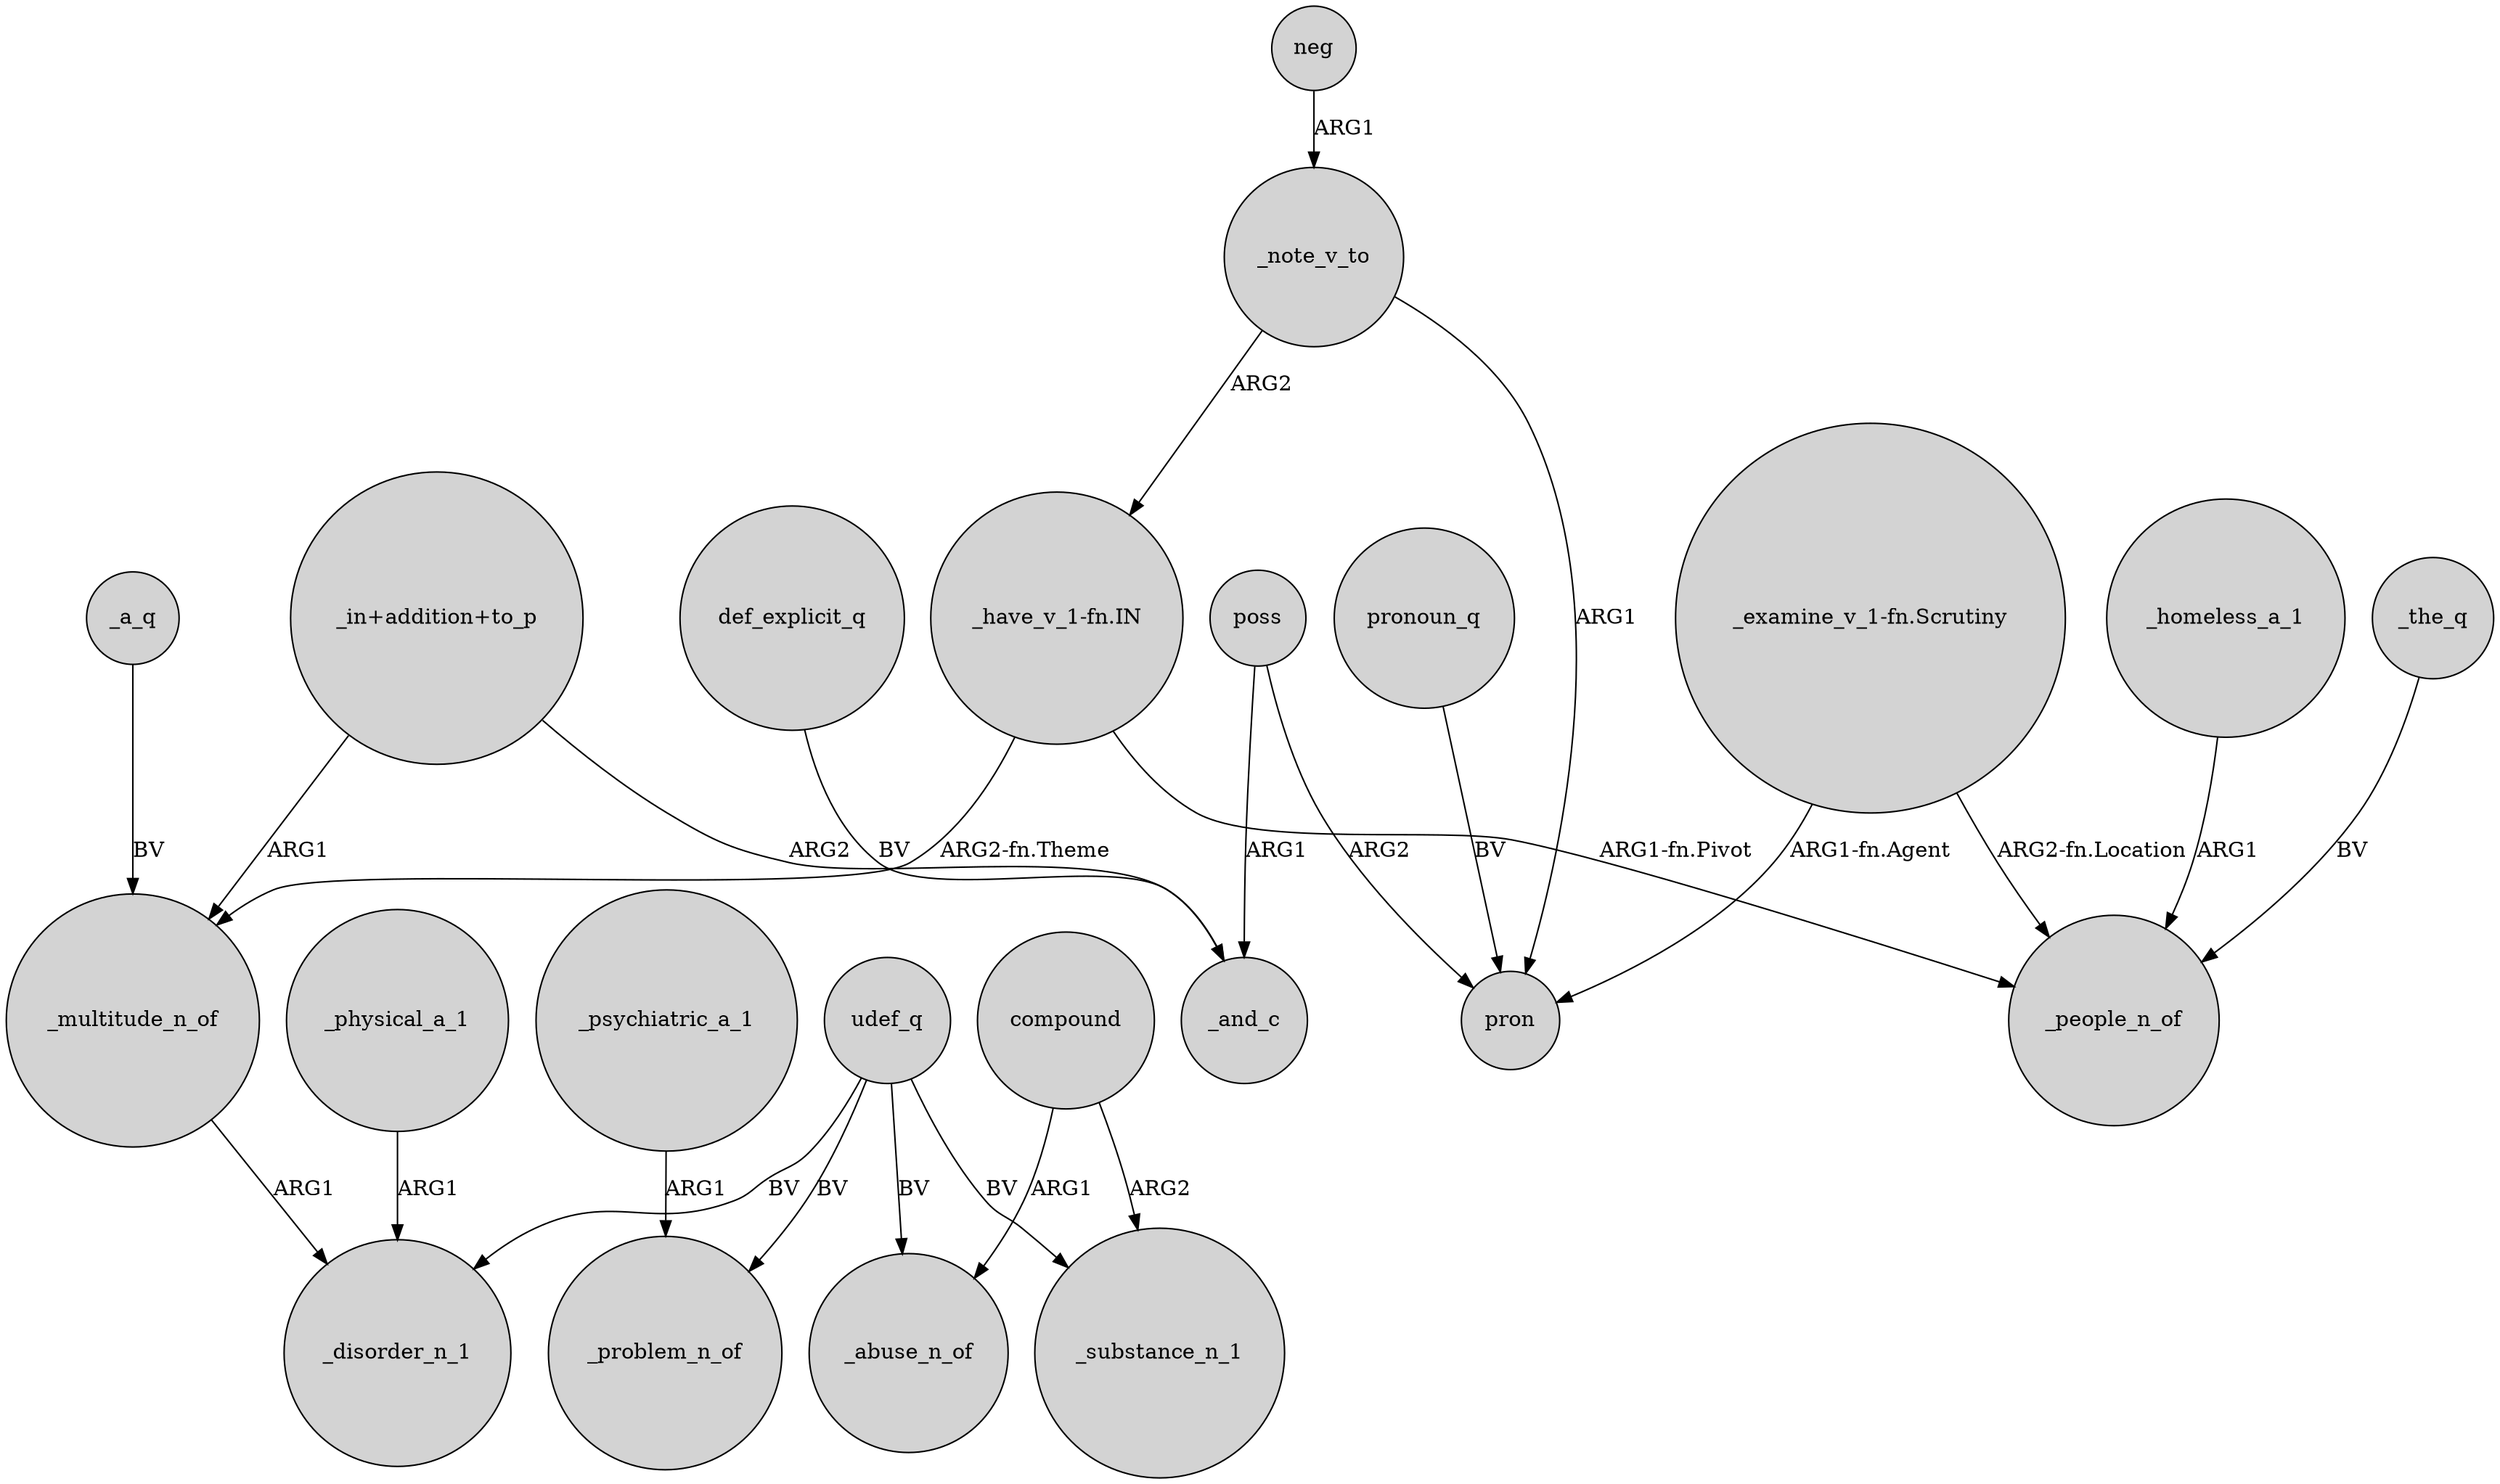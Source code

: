 digraph {
	node [shape=circle style=filled]
	_note_v_to -> "_have_v_1-fn.IN" [label=ARG2]
	"_in+addition+to_p" -> _multitude_n_of [label=ARG1]
	poss -> pron [label=ARG2]
	poss -> _and_c [label=ARG1]
	def_explicit_q -> _and_c [label=BV]
	_note_v_to -> pron [label=ARG1]
	"_in+addition+to_p" -> _and_c [label=ARG2]
	udef_q -> _substance_n_1 [label=BV]
	_physical_a_1 -> _disorder_n_1 [label=ARG1]
	udef_q -> _problem_n_of [label=BV]
	"_have_v_1-fn.IN" -> _multitude_n_of [label="ARG2-fn.Theme"]
	"_examine_v_1-fn.Scrutiny" -> pron [label="ARG1-fn.Agent"]
	compound -> _substance_n_1 [label=ARG2]
	"_have_v_1-fn.IN" -> _people_n_of [label="ARG1-fn.Pivot"]
	_psychiatric_a_1 -> _problem_n_of [label=ARG1]
	pronoun_q -> pron [label=BV]
	_multitude_n_of -> _disorder_n_1 [label=ARG1]
	"_examine_v_1-fn.Scrutiny" -> _people_n_of [label="ARG2-fn.Location"]
	udef_q -> _abuse_n_of [label=BV]
	udef_q -> _disorder_n_1 [label=BV]
	neg -> _note_v_to [label=ARG1]
	compound -> _abuse_n_of [label=ARG1]
	_the_q -> _people_n_of [label=BV]
	_homeless_a_1 -> _people_n_of [label=ARG1]
	_a_q -> _multitude_n_of [label=BV]
}
